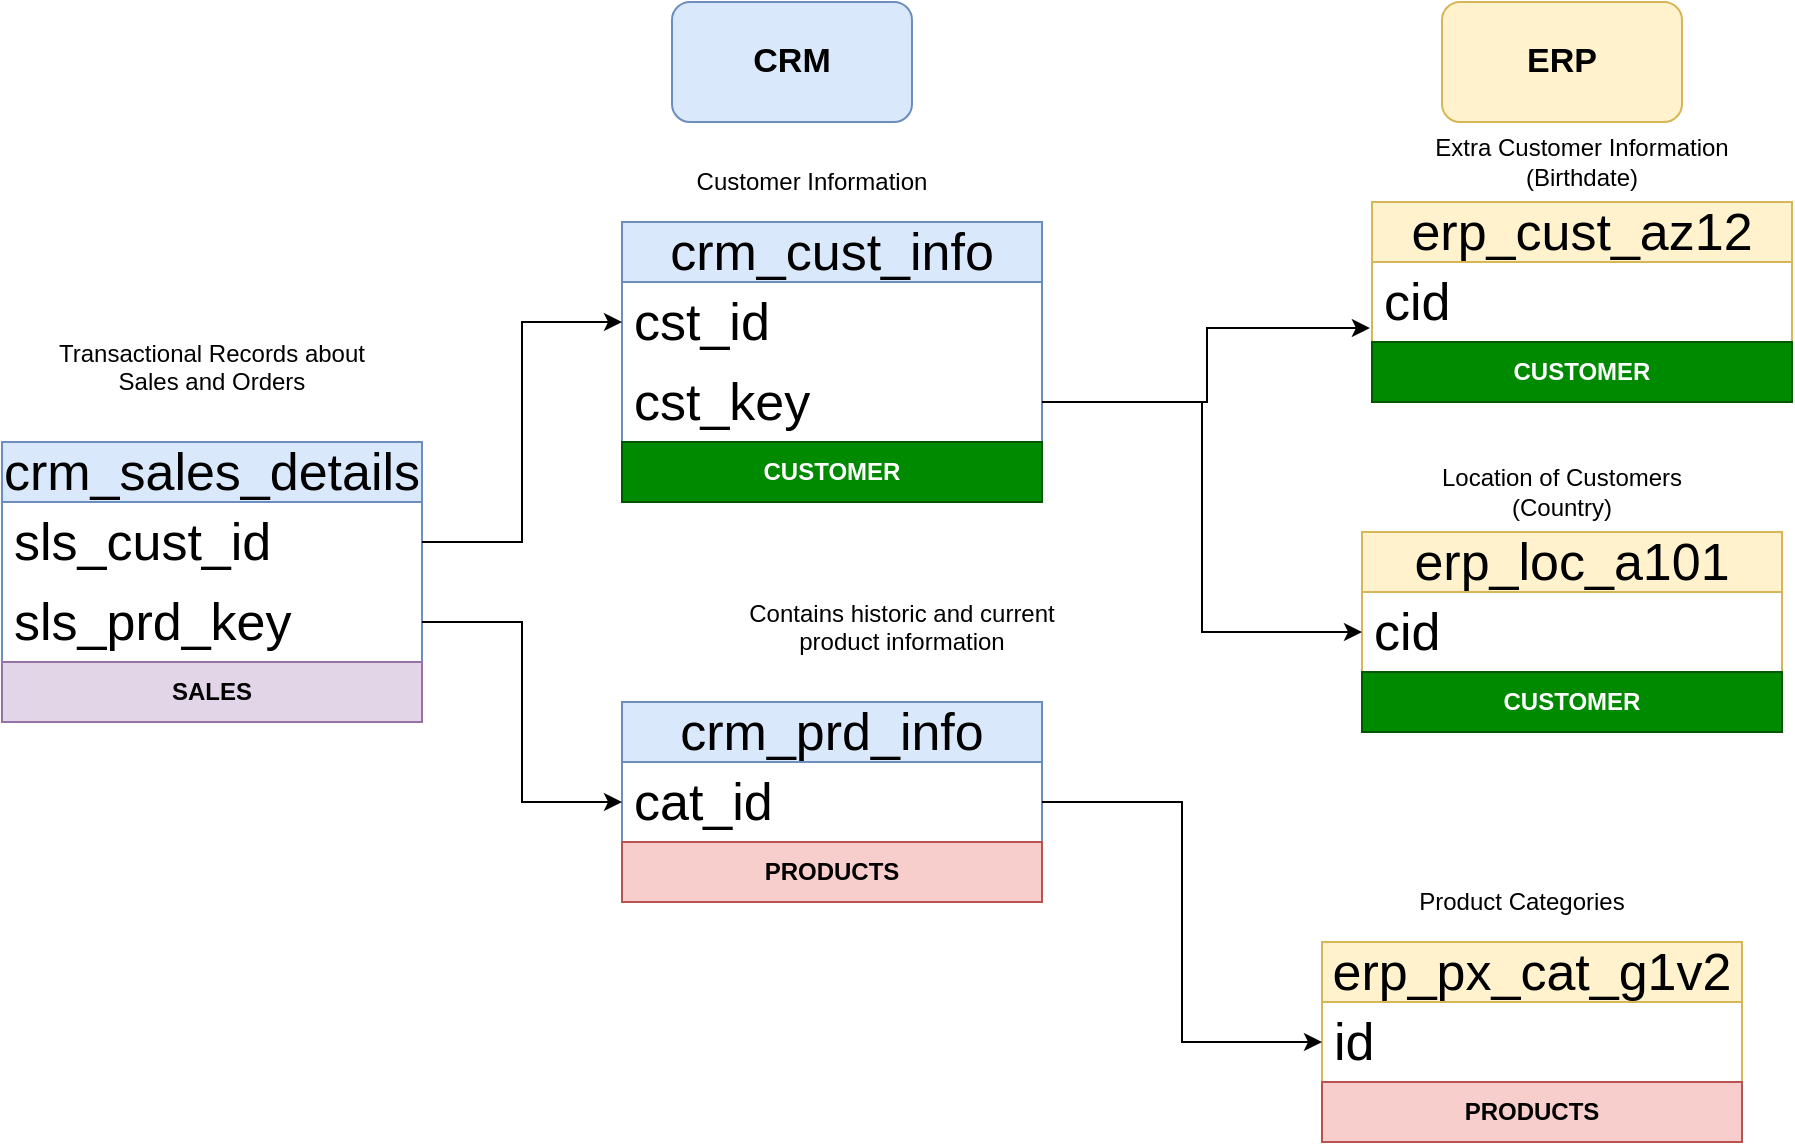 <mxfile version="28.0.6">
  <diagram name="Page-1" id="6lRWRJxoMQSUkEcXwqy0">
    <mxGraphModel dx="464" dy="825" grid="1" gridSize="10" guides="1" tooltips="1" connect="1" arrows="1" fold="1" page="1" pageScale="1" pageWidth="850" pageHeight="1100" math="0" shadow="0">
      <root>
        <mxCell id="0" />
        <mxCell id="1" parent="0" />
        <mxCell id="5QdhlPw876lYJtPeTAF2-8" value="Customer Information" style="text;strokeColor=none;align=center;fillColor=none;html=1;verticalAlign=middle;whiteSpace=wrap;rounded=0;" parent="1" vertex="1">
          <mxGeometry x="415" y="160" width="160" height="60" as="geometry" />
        </mxCell>
        <mxCell id="5QdhlPw876lYJtPeTAF2-12" value="Contains historic and current product information&lt;div&gt;&lt;br&gt;&lt;/div&gt;" style="text;strokeColor=none;align=center;fillColor=none;html=1;verticalAlign=middle;whiteSpace=wrap;rounded=0;" parent="1" vertex="1">
          <mxGeometry x="460" y="390" width="160" height="60" as="geometry" />
        </mxCell>
        <mxCell id="5QdhlPw876lYJtPeTAF2-15" value="Transactional Records about Sales and Orders&lt;div&gt;&lt;br&gt;&lt;/div&gt;" style="text;strokeColor=none;align=center;fillColor=none;html=1;verticalAlign=middle;whiteSpace=wrap;rounded=0;" parent="1" vertex="1">
          <mxGeometry x="115" y="260" width="160" height="60" as="geometry" />
        </mxCell>
        <mxCell id="5QdhlPw876lYJtPeTAF2-22" value="crm_sales_details" style="swimlane;fontStyle=0;childLayout=stackLayout;horizontal=1;startSize=30;horizontalStack=0;resizeParent=1;resizeParentMax=0;resizeLast=0;collapsible=1;marginBottom=0;whiteSpace=wrap;html=1;rounded=0;fillColor=#dae8fc;strokeColor=#6c8ebf;fontSize=26;" parent="1" vertex="1">
          <mxGeometry x="90" y="320" width="210" height="110" as="geometry" />
        </mxCell>
        <mxCell id="5QdhlPw876lYJtPeTAF2-23" value="sls_cust_id" style="text;strokeColor=none;fillColor=none;align=left;verticalAlign=middle;spacingLeft=4;spacingRight=4;overflow=hidden;points=[[0,0.5,0,0,0],[1,0.5,0,0,0]];portConstraint=eastwest;rotatable=0;whiteSpace=wrap;html=1;fontSize=26;" parent="5QdhlPw876lYJtPeTAF2-22" vertex="1">
          <mxGeometry y="30" width="210" height="40" as="geometry" />
        </mxCell>
        <mxCell id="5QdhlPw876lYJtPeTAF2-24" value="sls_prd_key" style="text;strokeColor=none;fillColor=none;align=left;verticalAlign=middle;spacingLeft=4;spacingRight=4;overflow=hidden;points=[[0,0.5],[1,0.5]];portConstraint=eastwest;rotatable=0;whiteSpace=wrap;html=1;fontSize=26;" parent="5QdhlPw876lYJtPeTAF2-22" vertex="1">
          <mxGeometry y="70" width="210" height="40" as="geometry" />
        </mxCell>
        <mxCell id="5QdhlPw876lYJtPeTAF2-25" value="crm_prd_info" style="swimlane;fontStyle=0;childLayout=stackLayout;horizontal=1;startSize=30;horizontalStack=0;resizeParent=1;resizeParentMax=0;resizeLast=0;collapsible=1;marginBottom=0;whiteSpace=wrap;html=1;rounded=0;fillColor=#dae8fc;strokeColor=#6c8ebf;fontSize=26;" parent="1" vertex="1">
          <mxGeometry x="400" y="450" width="210" height="70" as="geometry" />
        </mxCell>
        <mxCell id="5QdhlPw876lYJtPeTAF2-27" value="cat_id" style="text;strokeColor=none;fillColor=none;align=left;verticalAlign=middle;spacingLeft=4;spacingRight=4;overflow=hidden;points=[[0,0.5],[1,0.5]];portConstraint=eastwest;rotatable=0;whiteSpace=wrap;html=1;fontSize=26;" parent="5QdhlPw876lYJtPeTAF2-25" vertex="1">
          <mxGeometry y="30" width="210" height="40" as="geometry" />
        </mxCell>
        <mxCell id="5QdhlPw876lYJtPeTAF2-29" style="edgeStyle=orthogonalEdgeStyle;rounded=0;orthogonalLoop=1;jettySize=auto;html=1;exitX=1;exitY=0.5;exitDx=0;exitDy=0;entryX=0;entryY=0.5;entryDx=0;entryDy=0;" parent="1" source="5QdhlPw876lYJtPeTAF2-24" target="5QdhlPw876lYJtPeTAF2-27" edge="1">
          <mxGeometry relative="1" as="geometry" />
        </mxCell>
        <mxCell id="LmRCczBz-398mMKsyJmw-1" value="erp_cust_az12" style="swimlane;fontStyle=0;childLayout=stackLayout;horizontal=1;startSize=30;horizontalStack=0;resizeParent=1;resizeParentMax=0;resizeLast=0;collapsible=1;marginBottom=0;whiteSpace=wrap;html=1;rounded=0;fillColor=#fff2cc;strokeColor=#d6b656;fontSize=26;" parent="1" vertex="1">
          <mxGeometry x="775" y="200" width="210" height="70" as="geometry" />
        </mxCell>
        <mxCell id="LmRCczBz-398mMKsyJmw-2" value="cid" style="text;strokeColor=none;fillColor=none;align=left;verticalAlign=middle;spacingLeft=4;spacingRight=4;overflow=hidden;points=[[0,0.5],[1,0.5]];portConstraint=eastwest;rotatable=0;whiteSpace=wrap;html=1;fontSize=26;" parent="LmRCczBz-398mMKsyJmw-1" vertex="1">
          <mxGeometry y="30" width="210" height="40" as="geometry" />
        </mxCell>
        <mxCell id="LmRCczBz-398mMKsyJmw-7" value="&lt;div&gt;Extra Customer Information (Birthdate)&lt;/div&gt;" style="text;strokeColor=none;align=center;fillColor=none;html=1;verticalAlign=middle;whiteSpace=wrap;rounded=0;" parent="1" vertex="1">
          <mxGeometry x="800" y="150" width="160" height="60" as="geometry" />
        </mxCell>
        <mxCell id="LmRCczBz-398mMKsyJmw-9" value="erp_loc_a101" style="swimlane;fontStyle=0;childLayout=stackLayout;horizontal=1;startSize=30;horizontalStack=0;resizeParent=1;resizeParentMax=0;resizeLast=0;collapsible=1;marginBottom=0;whiteSpace=wrap;html=1;rounded=0;fillColor=#fff2cc;strokeColor=#d6b656;fontSize=26;" parent="1" vertex="1">
          <mxGeometry x="770" y="365" width="210" height="70" as="geometry" />
        </mxCell>
        <mxCell id="LmRCczBz-398mMKsyJmw-10" value="cid" style="text;strokeColor=none;fillColor=none;align=left;verticalAlign=middle;spacingLeft=4;spacingRight=4;overflow=hidden;points=[[0,0.5],[1,0.5]];portConstraint=eastwest;rotatable=0;whiteSpace=wrap;html=1;fontSize=26;" parent="LmRCczBz-398mMKsyJmw-9" vertex="1">
          <mxGeometry y="30" width="210" height="40" as="geometry" />
        </mxCell>
        <mxCell id="LmRCczBz-398mMKsyJmw-11" value="&lt;div&gt;Location of Customers (Country)&lt;/div&gt;" style="text;strokeColor=none;align=center;fillColor=none;html=1;verticalAlign=middle;whiteSpace=wrap;rounded=0;" parent="1" vertex="1">
          <mxGeometry x="790" y="315" width="160" height="60" as="geometry" />
        </mxCell>
        <mxCell id="LmRCczBz-398mMKsyJmw-14" value="erp_px_cat_g1v2" style="swimlane;fontStyle=0;childLayout=stackLayout;horizontal=1;startSize=30;horizontalStack=0;resizeParent=1;resizeParentMax=0;resizeLast=0;collapsible=1;marginBottom=0;whiteSpace=wrap;html=1;rounded=0;fillColor=#fff2cc;strokeColor=#d6b656;fontSize=26;" parent="1" vertex="1">
          <mxGeometry x="750" y="570" width="210" height="70" as="geometry" />
        </mxCell>
        <mxCell id="LmRCczBz-398mMKsyJmw-15" value="id" style="text;strokeColor=none;fillColor=none;align=left;verticalAlign=middle;spacingLeft=4;spacingRight=4;overflow=hidden;points=[[0,0.5],[1,0.5]];portConstraint=eastwest;rotatable=0;whiteSpace=wrap;html=1;fontSize=26;" parent="LmRCczBz-398mMKsyJmw-14" vertex="1">
          <mxGeometry y="30" width="210" height="40" as="geometry" />
        </mxCell>
        <mxCell id="LmRCczBz-398mMKsyJmw-16" value="&lt;div&gt;Product Categories&lt;/div&gt;" style="text;strokeColor=none;align=center;fillColor=none;html=1;verticalAlign=middle;whiteSpace=wrap;rounded=0;" parent="1" vertex="1">
          <mxGeometry x="770" y="520" width="160" height="60" as="geometry" />
        </mxCell>
        <mxCell id="LmRCczBz-398mMKsyJmw-17" style="edgeStyle=orthogonalEdgeStyle;rounded=0;orthogonalLoop=1;jettySize=auto;html=1;exitX=1;exitY=0.5;exitDx=0;exitDy=0;entryX=0;entryY=0.5;entryDx=0;entryDy=0;" parent="1" source="5QdhlPw876lYJtPeTAF2-27" target="LmRCczBz-398mMKsyJmw-15" edge="1">
          <mxGeometry relative="1" as="geometry" />
        </mxCell>
        <mxCell id="LmRCczBz-398mMKsyJmw-22" value="CRM" style="rounded=1;whiteSpace=wrap;html=1;fillColor=#dae8fc;strokeColor=#6c8ebf;fontStyle=1;fontSize=17;" parent="1" vertex="1">
          <mxGeometry x="425" y="100" width="120" height="60" as="geometry" />
        </mxCell>
        <mxCell id="LmRCczBz-398mMKsyJmw-23" value="ERP" style="rounded=1;whiteSpace=wrap;html=1;fillColor=#fff2cc;strokeColor=#d6b656;fontStyle=1;fontSize=17;" parent="1" vertex="1">
          <mxGeometry x="810" y="100" width="120" height="60" as="geometry" />
        </mxCell>
        <mxCell id="luXcGbAixGT3bIU0Gr7M-3" value="crm_cust_info" style="swimlane;fontStyle=0;childLayout=stackLayout;horizontal=1;startSize=30;horizontalStack=0;resizeParent=1;resizeParentMax=0;resizeLast=0;collapsible=1;marginBottom=0;whiteSpace=wrap;html=1;rounded=0;fillColor=#dae8fc;strokeColor=#6c8ebf;fontSize=26;" parent="1" vertex="1">
          <mxGeometry x="400" y="210" width="210" height="110" as="geometry" />
        </mxCell>
        <mxCell id="luXcGbAixGT3bIU0Gr7M-4" value="cst_id" style="text;strokeColor=none;fillColor=none;align=left;verticalAlign=middle;spacingLeft=4;spacingRight=4;overflow=hidden;points=[[0,0.5,0,0,0],[1,0.5,0,0,0]];portConstraint=eastwest;rotatable=0;whiteSpace=wrap;html=1;fontSize=26;" parent="luXcGbAixGT3bIU0Gr7M-3" vertex="1">
          <mxGeometry y="30" width="210" height="40" as="geometry" />
        </mxCell>
        <mxCell id="luXcGbAixGT3bIU0Gr7M-5" value="cst_key" style="text;strokeColor=none;fillColor=none;align=left;verticalAlign=middle;spacingLeft=4;spacingRight=4;overflow=hidden;points=[[0,0.5],[1,0.5]];portConstraint=eastwest;rotatable=0;whiteSpace=wrap;html=1;fontSize=26;" parent="luXcGbAixGT3bIU0Gr7M-3" vertex="1">
          <mxGeometry y="70" width="210" height="40" as="geometry" />
        </mxCell>
        <mxCell id="luXcGbAixGT3bIU0Gr7M-12" style="edgeStyle=orthogonalEdgeStyle;rounded=0;orthogonalLoop=1;jettySize=auto;html=1;exitX=1;exitY=0.5;exitDx=0;exitDy=0;exitPerimeter=0;entryX=0;entryY=0.5;entryDx=0;entryDy=0;entryPerimeter=0;" parent="1" source="5QdhlPw876lYJtPeTAF2-23" target="luXcGbAixGT3bIU0Gr7M-4" edge="1">
          <mxGeometry relative="1" as="geometry" />
        </mxCell>
        <mxCell id="luXcGbAixGT3bIU0Gr7M-14" style="edgeStyle=orthogonalEdgeStyle;rounded=0;orthogonalLoop=1;jettySize=auto;html=1;exitX=1;exitY=0.5;exitDx=0;exitDy=0;entryX=-0.005;entryY=0.825;entryDx=0;entryDy=0;entryPerimeter=0;" parent="1" source="luXcGbAixGT3bIU0Gr7M-5" target="LmRCczBz-398mMKsyJmw-2" edge="1">
          <mxGeometry relative="1" as="geometry">
            <mxPoint x="720" y="300" as="targetPoint" />
          </mxGeometry>
        </mxCell>
        <mxCell id="luXcGbAixGT3bIU0Gr7M-16" style="edgeStyle=orthogonalEdgeStyle;rounded=0;orthogonalLoop=1;jettySize=auto;html=1;exitX=1;exitY=0.5;exitDx=0;exitDy=0;entryX=0;entryY=0.5;entryDx=0;entryDy=0;" parent="1" source="luXcGbAixGT3bIU0Gr7M-5" target="LmRCczBz-398mMKsyJmw-10" edge="1">
          <mxGeometry relative="1" as="geometry" />
        </mxCell>
        <mxCell id="w0uiyTY2kppiTpGoQvXE-1" value="&lt;b&gt;PRODUCTS&lt;/b&gt;" style="text;strokeColor=#b85450;align=center;fillColor=#f8cecc;html=1;verticalAlign=middle;whiteSpace=wrap;rounded=0;strokeWidth=1;" parent="1" vertex="1">
          <mxGeometry x="400" y="520" width="210" height="30" as="geometry" />
        </mxCell>
        <mxCell id="w0uiyTY2kppiTpGoQvXE-2" value="&lt;b&gt;PRODUCTS&lt;/b&gt;" style="text;strokeColor=#b85450;align=center;fillColor=#f8cecc;html=1;verticalAlign=middle;whiteSpace=wrap;rounded=0;strokeWidth=1;" parent="1" vertex="1">
          <mxGeometry x="750" y="640" width="210" height="30" as="geometry" />
        </mxCell>
        <mxCell id="w0uiyTY2kppiTpGoQvXE-4" value="&lt;b&gt;CUSTOMER&lt;/b&gt;" style="text;strokeColor=#005700;align=center;fillColor=#008a00;html=1;verticalAlign=middle;whiteSpace=wrap;rounded=0;strokeWidth=1;fontColor=#ffffff;" parent="1" vertex="1">
          <mxGeometry x="400" y="320" width="210" height="30" as="geometry" />
        </mxCell>
        <mxCell id="w0uiyTY2kppiTpGoQvXE-5" value="&lt;b&gt;CUSTOMER&lt;/b&gt;" style="text;strokeColor=#005700;align=center;fillColor=#008a00;html=1;verticalAlign=middle;whiteSpace=wrap;rounded=0;strokeWidth=1;fontColor=#ffffff;" parent="1" vertex="1">
          <mxGeometry x="770" y="435" width="210" height="30" as="geometry" />
        </mxCell>
        <mxCell id="w0uiyTY2kppiTpGoQvXE-6" value="&lt;b&gt;CUSTOMER&lt;/b&gt;" style="text;strokeColor=#005700;align=center;fillColor=#008a00;html=1;verticalAlign=middle;whiteSpace=wrap;rounded=0;strokeWidth=1;fontColor=#ffffff;" parent="1" vertex="1">
          <mxGeometry x="775" y="270" width="210" height="30" as="geometry" />
        </mxCell>
        <mxCell id="w0uiyTY2kppiTpGoQvXE-7" value="&lt;b&gt;SALES&lt;/b&gt;" style="text;strokeColor=#9673a6;align=center;fillColor=#e1d5e7;html=1;verticalAlign=middle;whiteSpace=wrap;rounded=0;strokeWidth=1;" parent="1" vertex="1">
          <mxGeometry x="90" y="430" width="210" height="30" as="geometry" />
        </mxCell>
      </root>
    </mxGraphModel>
  </diagram>
</mxfile>
